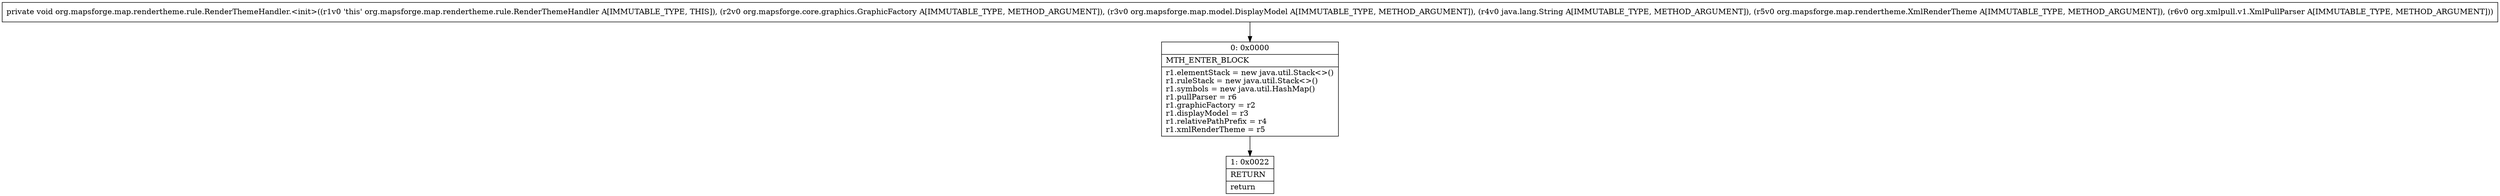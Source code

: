 digraph "CFG fororg.mapsforge.map.rendertheme.rule.RenderThemeHandler.\<init\>(Lorg\/mapsforge\/core\/graphics\/GraphicFactory;Lorg\/mapsforge\/map\/model\/DisplayModel;Ljava\/lang\/String;Lorg\/mapsforge\/map\/rendertheme\/XmlRenderTheme;Lorg\/xmlpull\/v1\/XmlPullParser;)V" {
Node_0 [shape=record,label="{0\:\ 0x0000|MTH_ENTER_BLOCK\l|r1.elementStack = new java.util.Stack\<\>()\lr1.ruleStack = new java.util.Stack\<\>()\lr1.symbols = new java.util.HashMap()\lr1.pullParser = r6\lr1.graphicFactory = r2\lr1.displayModel = r3\lr1.relativePathPrefix = r4\lr1.xmlRenderTheme = r5\l}"];
Node_1 [shape=record,label="{1\:\ 0x0022|RETURN\l|return\l}"];
MethodNode[shape=record,label="{private void org.mapsforge.map.rendertheme.rule.RenderThemeHandler.\<init\>((r1v0 'this' org.mapsforge.map.rendertheme.rule.RenderThemeHandler A[IMMUTABLE_TYPE, THIS]), (r2v0 org.mapsforge.core.graphics.GraphicFactory A[IMMUTABLE_TYPE, METHOD_ARGUMENT]), (r3v0 org.mapsforge.map.model.DisplayModel A[IMMUTABLE_TYPE, METHOD_ARGUMENT]), (r4v0 java.lang.String A[IMMUTABLE_TYPE, METHOD_ARGUMENT]), (r5v0 org.mapsforge.map.rendertheme.XmlRenderTheme A[IMMUTABLE_TYPE, METHOD_ARGUMENT]), (r6v0 org.xmlpull.v1.XmlPullParser A[IMMUTABLE_TYPE, METHOD_ARGUMENT])) }"];
MethodNode -> Node_0;
Node_0 -> Node_1;
}


